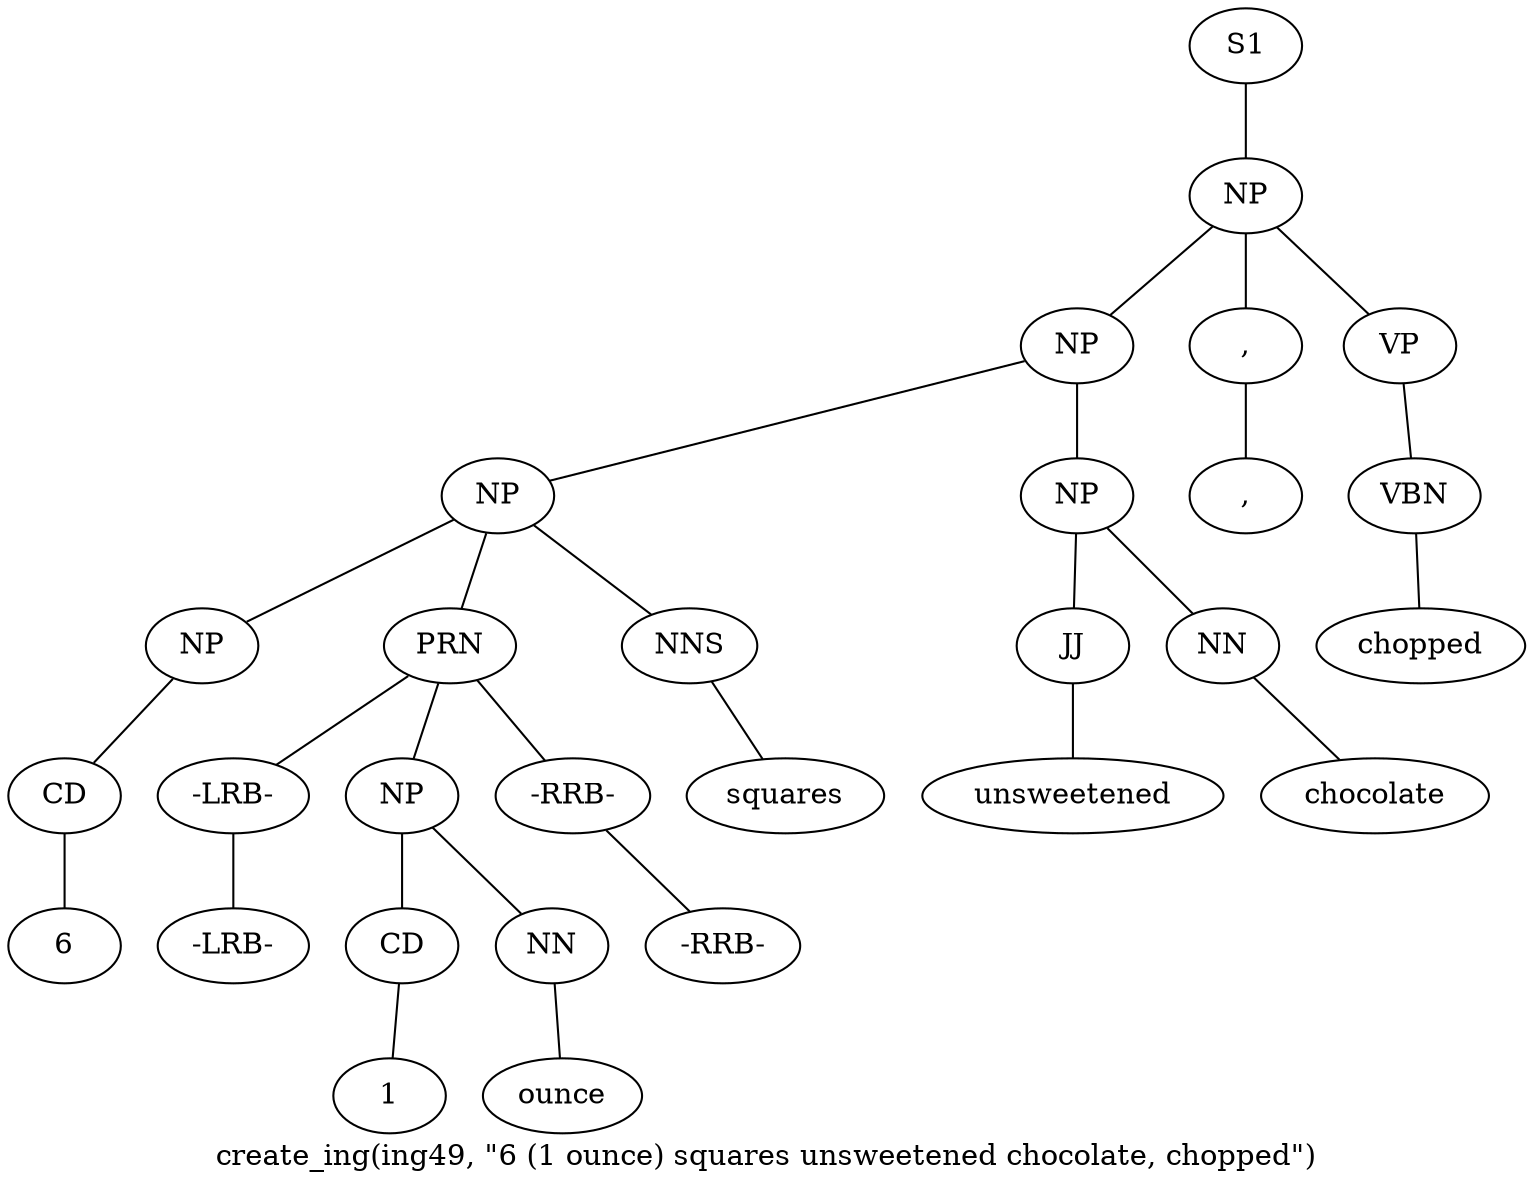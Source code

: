 graph SyntaxGraph {
	label = "create_ing(ing49, \"6 (1 ounce) squares unsweetened chocolate, chopped\")";
	Node0 [label="S1"];
	Node1 [label="NP"];
	Node2 [label="NP"];
	Node3 [label="NP"];
	Node4 [label="NP"];
	Node5 [label="CD"];
	Node6 [label="6"];
	Node7 [label="PRN"];
	Node8 [label="-LRB-"];
	Node9 [label="-LRB-"];
	Node10 [label="NP"];
	Node11 [label="CD"];
	Node12 [label="1"];
	Node13 [label="NN"];
	Node14 [label="ounce"];
	Node15 [label="-RRB-"];
	Node16 [label="-RRB-"];
	Node17 [label="NNS"];
	Node18 [label="squares"];
	Node19 [label="NP"];
	Node20 [label="JJ"];
	Node21 [label="unsweetened"];
	Node22 [label="NN"];
	Node23 [label="chocolate"];
	Node24 [label=","];
	Node25 [label=","];
	Node26 [label="VP"];
	Node27 [label="VBN"];
	Node28 [label="chopped"];

	Node0 -- Node1;
	Node1 -- Node2;
	Node1 -- Node24;
	Node1 -- Node26;
	Node2 -- Node3;
	Node2 -- Node19;
	Node3 -- Node4;
	Node3 -- Node7;
	Node3 -- Node17;
	Node4 -- Node5;
	Node5 -- Node6;
	Node7 -- Node8;
	Node7 -- Node10;
	Node7 -- Node15;
	Node8 -- Node9;
	Node10 -- Node11;
	Node10 -- Node13;
	Node11 -- Node12;
	Node13 -- Node14;
	Node15 -- Node16;
	Node17 -- Node18;
	Node19 -- Node20;
	Node19 -- Node22;
	Node20 -- Node21;
	Node22 -- Node23;
	Node24 -- Node25;
	Node26 -- Node27;
	Node27 -- Node28;
}